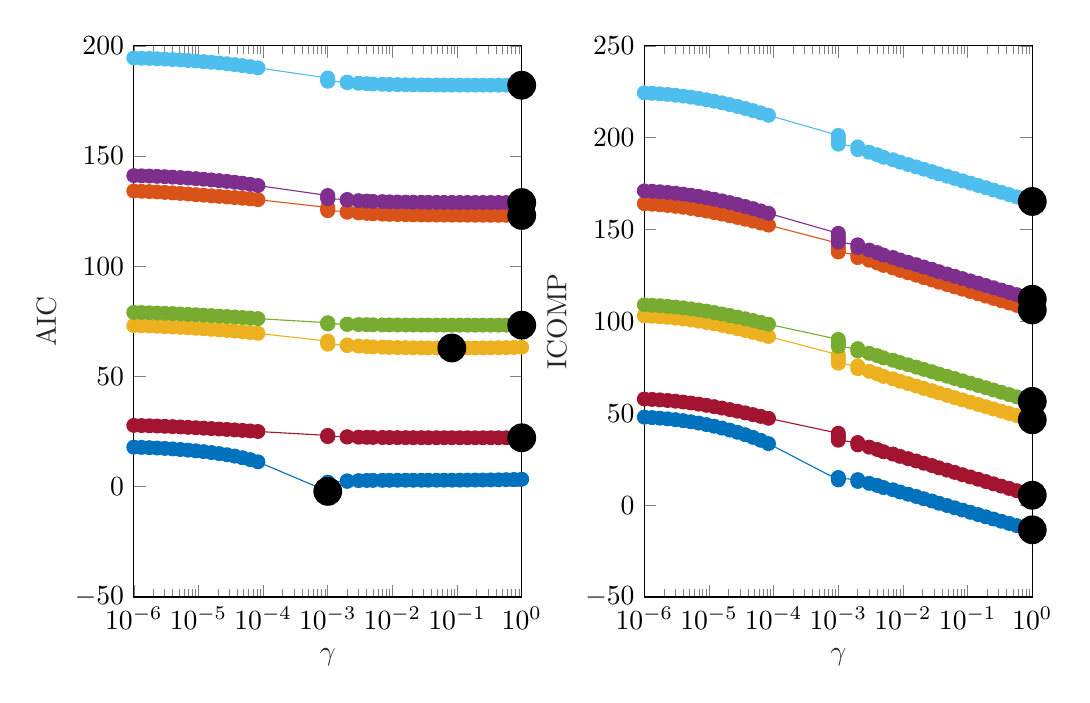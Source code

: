 % This file was created by matlab2tikz.
%
\definecolor{mycolor1}{rgb}{0.0,0.447,0.741}%
\definecolor{mycolor2}{rgb}{0.929,0.694,0.125}%
\definecolor{mycolor3}{rgb}{0.466,0.674,0.188}%
\definecolor{mycolor4}{rgb}{0.635,0.078,0.184}%
\definecolor{mycolor5}{rgb}{0.85,0.325,0.098}%
\definecolor{mycolor6}{rgb}{0.494,0.184,0.556}%
\definecolor{mycolor7}{rgb}{0.301,0.745,0.933}%
%
\begin{tikzpicture}

\begin{axis}[%
width=4.927cm,
height=7cm,
at={(0cm,0cm)},
scale only axis,
xmode=log,
xmin=1e-06,
xmax=1,
xminorticks=true,
xlabel style={font=\color{white!15!black}},
xlabel={$\gamma$},
ymin=-50,
ymax=200,
ylabel style={font=\color{white!15!black}},
ylabel={AIC},
axis background/.style={fill=white}
]
\addplot [color=mycolor1, mark size=2.5pt, mark=*, mark options={solid, fill=mycolor1, mycolor1}, forget plot]
  table[row sep=crcr]{%
1e-06	17.965\\
1.318e-06	17.859\\
1.738e-06	17.729\\
2.291e-06	17.57\\
3.02e-06	17.382\\
3.981e-06	17.161\\
5.248e-06	16.906\\
6.918e-06	16.617\\
9.12e-06	16.292\\
1.202e-05	15.929\\
1.585e-05	15.519\\
2.089e-05	15.055\\
2.754e-05	14.522\\
3.631e-05	13.902\\
4.786e-05	13.176\\
6.31e-05	12.318\\
8.318e-05	11.303\\
0.0	10.096\\
0.0	8.648\\
0.0	6.866\\
0.0	4.507\\
0.0	0.253\\
0.0	-0.258\\
0.001	-2.096\\
0.001	-0.316\\
0.001	1.375\\
0.001	2.091\\
0.002	2.464\\
0.002	2.672\\
0.003	2.791\\
0.004	2.86\\
0.005	2.9\\
0.007	2.925\\
0.009	2.939\\
0.012	2.949\\
0.016	2.955\\
0.021	2.961\\
0.028	2.965\\
0.036	2.97\\
0.048	2.977\\
0.063	2.984\\
0.083	2.994\\
0.11	3.006\\
0.145	3.023\\
0.191	3.044\\
0.251	3.073\\
0.331	3.109\\
0.437	3.157\\
0.575	3.22\\
0.759	3.301\\
1	3.405\\
};
\addplot [color=black, draw=none, mark size=5.0pt, mark=*, mark options={solid, fill=black, black}, forget plot]
  table[row sep=crcr]{%
0.001	-2.096\\
};
\addplot [color=mycolor2, mark size=2.5pt, mark=*, mark options={solid, fill=mycolor2, mycolor2}, forget plot]
  table[row sep=crcr]{%
1e-06	73.1\\
1.318e-06	73.018\\
1.738e-06	72.918\\
2.291e-06	72.797\\
3.02e-06	72.654\\
3.981e-06	72.49\\
5.248e-06	72.305\\
6.918e-06	72.102\\
9.12e-06	71.885\\
1.202e-05	71.656\\
1.585e-05	71.418\\
2.089e-05	71.169\\
2.754e-05	70.907\\
3.631e-05	70.627\\
4.786e-05	70.32\\
6.31e-05	69.981\\
8.318e-05	69.602\\
0.0	69.18\\
0.0	68.714\\
0.0	68.209\\
0.0	67.675\\
0.0	67.124\\
0.0	66.575\\
0.001	66.042\\
0.001	65.541\\
0.001	65.085\\
0.001	64.68\\
0.002	64.331\\
0.002	64.036\\
0.003	63.792\\
0.004	63.593\\
0.005	63.435\\
0.007	63.309\\
0.009	63.211\\
0.012	63.135\\
0.016	63.076\\
0.021	63.032\\
0.028	63.0\\
0.036	62.976\\
0.048	62.961\\
0.063	62.951\\
0.083	62.947\\
0.11	62.949\\
0.145	62.957\\
0.191	62.97\\
0.251	62.991\\
0.331	63.02\\
0.437	63.06\\
0.575	63.112\\
0.759	63.181\\
1	63.271\\
};
\addplot [color=black, draw=none, mark size=5.0pt, mark=*, mark options={solid, fill=black, black}, forget plot]
  table[row sep=crcr]{%
0.083	62.947\\
};
\addplot [color=mycolor3, mark size=2.5pt, mark=*, mark options={solid, fill=mycolor3, mycolor3}, forget plot]
  table[row sep=crcr]{%
1e-06	79.093\\
1.318e-06	79.016\\
1.738e-06	78.924\\
2.291e-06	78.813\\
3.02e-06	78.685\\
3.981e-06	78.539\\
5.248e-06	78.378\\
6.918e-06	78.204\\
9.12e-06	78.021\\
1.202e-05	77.83\\
1.585e-05	77.633\\
2.089e-05	77.431\\
2.754e-05	77.222\\
3.631e-05	77.002\\
4.786e-05	76.771\\
6.31e-05	76.525\\
8.318e-05	76.265\\
0.0	75.992\\
0.0	75.71\\
0.0	75.426\\
0.0	75.145\\
0.0	74.876\\
0.0	74.625\\
0.001	74.397\\
0.001	74.195\\
0.001	74.022\\
0.001	73.876\\
0.002	73.755\\
0.002	73.657\\
0.003	73.578\\
0.004	73.516\\
0.005	73.468\\
0.007	73.43\\
0.009	73.4\\
0.012	73.378\\
0.016	73.36\\
0.021	73.347\\
0.028	73.337\\
0.036	73.329\\
0.048	73.323\\
0.063	73.319\\
0.083	73.315\\
0.11	73.312\\
0.145	73.31\\
0.191	73.308\\
0.251	73.307\\
0.331	73.305\\
0.437	73.304\\
0.575	73.303\\
0.759	73.301\\
1	73.299\\
};
\addplot [color=black, draw=none, mark size=5.0pt, mark=*, mark options={solid, fill=black, black}, forget plot]
  table[row sep=crcr]{%
1	73.299\\
};
\addplot [color=mycolor4, mark size=2.5pt, mark=*, mark options={solid, fill=mycolor4, mycolor4}, forget plot]
  table[row sep=crcr]{%
1e-06	27.835\\
1.318e-06	27.758\\
1.738e-06	27.665\\
2.291e-06	27.555\\
3.02e-06	27.427\\
3.981e-06	27.282\\
5.248e-06	27.122\\
6.918e-06	26.95\\
9.12e-06	26.77\\
1.202e-05	26.583\\
1.585e-05	26.391\\
2.089e-05	26.195\\
2.754e-05	25.993\\
3.631e-05	25.782\\
4.786e-05	25.56\\
6.31e-05	25.325\\
8.318e-05	25.076\\
0.0	24.816\\
0.0	24.547\\
0.0	24.275\\
0.0	24.007\\
0.0	23.749\\
0.0	23.507\\
0.001	23.287\\
0.001	23.093\\
0.001	22.925\\
0.001	22.783\\
0.002	22.666\\
0.002	22.57\\
0.003	22.494\\
0.004	22.433\\
0.005	22.386\\
0.007	22.349\\
0.009	22.32\\
0.012	22.298\\
0.016	22.281\\
0.021	22.268\\
0.028	22.258\\
0.036	22.25\\
0.048	22.244\\
0.063	22.24\\
0.083	22.236\\
0.11	22.234\\
0.145	22.231\\
0.191	22.229\\
0.251	22.228\\
0.331	22.226\\
0.437	22.224\\
0.575	22.222\\
0.759	22.22\\
1	22.217\\
};
\addplot [color=black, draw=none, mark size=5.0pt, mark=*, mark options={solid, fill=black, black}, forget plot]
  table[row sep=crcr]{%
1	22.217\\
};
\addplot [color=mycolor5, mark size=2.5pt, mark=*, mark options={solid, fill=mycolor5, mycolor5}, forget plot]
  table[row sep=crcr]{%
1e-06	134.141\\
1.318e-06	134.022\\
1.738e-06	133.877\\
2.291e-06	133.705\\
3.02e-06	133.506\\
3.981e-06	133.281\\
5.248e-06	133.035\\
6.918e-06	132.774\\
9.12e-06	132.505\\
1.202e-05	132.235\\
1.585e-05	131.968\\
2.089e-05	131.705\\
2.754e-05	131.443\\
3.631e-05	131.174\\
4.786e-05	130.888\\
6.31e-05	130.574\\
8.318e-05	130.221\\
0.0	129.822\\
0.0	129.373\\
0.0	128.879\\
0.0	128.348\\
0.0	127.794\\
0.0	127.232\\
0.001	126.679\\
0.001	126.153\\
0.001	125.666\\
0.001	125.227\\
0.002	124.841\\
0.002	124.511\\
0.003	124.234\\
0.004	124.006\\
0.005	123.82\\
0.007	123.672\\
0.009	123.554\\
0.012	123.462\\
0.016	123.39\\
0.021	123.334\\
0.028	123.291\\
0.036	123.257\\
0.048	123.231\\
0.063	123.21\\
0.083	123.194\\
0.11	123.18\\
0.145	123.168\\
0.191	123.157\\
0.251	123.146\\
0.331	123.134\\
0.437	123.121\\
0.575	123.104\\
0.759	123.083\\
1	123.056\\
};
\addplot [color=black, draw=none, mark size=5.0pt, mark=*, mark options={solid, fill=black, black}, forget plot]
  table[row sep=crcr]{%
1	123.056\\
};
\addplot [color=mycolor6, mark size=2.5pt, mark=*, mark options={solid, fill=mycolor6, mycolor6}, forget plot]
  table[row sep=crcr]{%
1e-06	141.133\\
1.318e-06	141.041\\
1.738e-06	140.929\\
2.291e-06	140.794\\
3.02e-06	140.634\\
3.981e-06	140.449\\
5.248e-06	140.24\\
6.918e-06	140.008\\
9.12e-06	139.755\\
1.202e-05	139.48\\
1.585e-05	139.182\\
2.089e-05	138.859\\
2.754e-05	138.504\\
3.631e-05	138.111\\
4.786e-05	137.672\\
6.31e-05	137.181\\
8.318e-05	136.637\\
0.0	136.041\\
0.0	135.4\\
0.0	134.728\\
0.0	134.042\\
0.0	133.361\\
0.0	132.707\\
0.001	132.097\\
0.001	131.544\\
0.001	131.058\\
0.001	130.64\\
0.002	130.29\\
0.002	130.002\\
0.003	129.768\\
0.004	129.582\\
0.005	129.434\\
0.007	129.319\\
0.009	129.229\\
0.012	129.16\\
0.016	129.106\\
0.021	129.065\\
0.028	129.034\\
0.036	129.009\\
0.048	128.991\\
0.063	128.976\\
0.083	128.965\\
0.11	128.956\\
0.145	128.948\\
0.191	128.942\\
0.251	128.936\\
0.331	128.93\\
0.437	128.923\\
0.575	128.916\\
0.759	128.907\\
1	128.896\\
};
\addplot [color=black, draw=none, mark size=5.0pt, mark=*, mark options={solid, fill=black, black}, forget plot]
  table[row sep=crcr]{%
1	128.896\\
};
\addplot [color=mycolor7, mark size=2.5pt, mark=*, mark options={solid, fill=mycolor7, mycolor7}, forget plot]
  table[row sep=crcr]{%
1e-06	194.468\\
1.318e-06	194.377\\
1.738e-06	194.266\\
2.291e-06	194.132\\
3.02e-06	193.973\\
3.981e-06	193.79\\
5.248e-06	193.584\\
6.918e-06	193.354\\
9.12e-06	193.103\\
1.202e-05	192.831\\
1.585e-05	192.536\\
2.089e-05	192.215\\
2.754e-05	191.863\\
3.631e-05	191.471\\
4.786e-05	191.033\\
6.31e-05	190.543\\
8.318e-05	189.997\\
0.0	189.398\\
0.0	188.753\\
0.0	188.074\\
0.0	187.38\\
0.0	186.691\\
0.0	186.027\\
0.001	185.406\\
0.001	184.843\\
0.001	184.346\\
0.001	183.918\\
0.002	183.559\\
0.002	183.262\\
0.003	183.022\\
0.004	182.829\\
0.005	182.677\\
0.007	182.557\\
0.009	182.465\\
0.012	182.393\\
0.016	182.337\\
0.021	182.294\\
0.028	182.261\\
0.036	182.236\\
0.048	182.217\\
0.063	182.202\\
0.083	182.19\\
0.11	182.18\\
0.145	182.172\\
0.191	182.165\\
0.251	182.158\\
0.331	182.152\\
0.437	182.144\\
0.575	182.136\\
0.759	182.125\\
1	182.112\\
};
\addplot [color=black, draw=none, mark size=5.0pt, mark=*, mark options={solid, fill=black, black}, forget plot]
  table[row sep=crcr]{%
1	182.112\\
};
\end{axis}

\begin{axis}[%
width=4.927cm,
height=7cm,
at={(6.484cm,0cm)},
scale only axis,
xmode=log,
xmin=1e-06,
xmax=1,
xminorticks=true,
xlabel style={font=\color{white!15!black}},
xlabel={$\gamma$},
ymin=-50,
ymax=250,
ylabel style={font=\color{white!15!black}},
ylabel={ICOMP},
axis background/.style={fill=white}
]
\addplot [color=mycolor1, mark size=2.5pt, mark=*, mark options={solid, fill=mycolor1, mycolor1}, forget plot]
  table[row sep=crcr]{%
1e-06	47.884\\
1.318e-06	47.642\\
1.738e-06	47.341\\
2.291e-06	46.972\\
3.02e-06	46.525\\
3.981e-06	45.993\\
5.248e-06	45.371\\
6.918e-06	44.657\\
9.12e-06	43.849\\
1.202e-05	42.948\\
1.585e-05	41.952\\
2.089e-05	40.858\\
2.754e-05	39.659\\
3.631e-05	38.343\\
4.786e-05	36.893\\
6.31e-05	35.287\\
8.318e-05	33.497\\
0.0	31.487\\
0.0	29.205\\
0.0	26.554\\
0.0	23.288\\
0.0	18.088\\
0.0	16.591\\
0.001	13.73\\
0.001	14.45\\
0.001	15.049\\
0.001	14.645\\
0.002	13.873\\
0.002	12.916\\
0.003	11.852\\
0.004	10.726\\
0.005	9.56\\
0.007	8.369\\
0.009	7.163\\
0.012	5.945\\
0.016	4.721\\
0.021	3.493\\
0.028	2.262\\
0.036	1.029\\
0.048	-0.204\\
0.063	-1.436\\
0.083	-2.667\\
0.11	-3.896\\
0.145	-5.121\\
0.191	-6.342\\
0.251	-7.556\\
0.331	-8.761\\
0.437	-9.956\\
0.575	-11.136\\
0.759	-12.297\\
1	-13.435\\
};
\addplot [color=black, draw=none, mark size=5.0pt, mark=*, mark options={solid, fill=black, black}, forget plot]
  table[row sep=crcr]{%
1	-13.435\\
};
\addplot [color=mycolor2, mark size=2.5pt, mark=*, mark options={solid, fill=mycolor2, mycolor2}, forget plot]
  table[row sep=crcr]{%
1e-06	103.019\\
1.318e-06	102.801\\
1.738e-06	102.531\\
2.291e-06	102.198\\
3.02e-06	101.797\\
3.981e-06	101.322\\
5.248e-06	100.77\\
6.918e-06	100.142\\
9.12e-06	99.442\\
1.202e-05	98.676\\
1.585e-05	97.851\\
2.089e-05	96.973\\
2.754e-05	96.045\\
3.631e-05	95.068\\
4.786e-05	94.038\\
6.31e-05	92.95\\
8.318e-05	91.796\\
0.0	90.571\\
0.0	89.271\\
0.0	87.897\\
0.0	86.456\\
0.0	84.96\\
0.0	83.424\\
0.001	81.868\\
0.001	80.308\\
0.001	78.759\\
0.001	77.234\\
0.002	75.74\\
0.002	74.279\\
0.003	72.853\\
0.004	71.459\\
0.005	70.094\\
0.007	68.754\\
0.009	67.434\\
0.012	66.131\\
0.016	64.842\\
0.021	63.565\\
0.028	62.296\\
0.036	61.035\\
0.048	59.78\\
0.063	58.531\\
0.083	57.286\\
0.11	56.047\\
0.145	54.812\\
0.191	53.584\\
0.251	52.362\\
0.331	51.149\\
0.437	49.946\\
0.575	48.757\\
0.759	47.584\\
1	46.431\\
};
\addplot [color=black, draw=none, mark size=5.0pt, mark=*, mark options={solid, fill=black, black}, forget plot]
  table[row sep=crcr]{%
1	46.431\\
};
\addplot [color=mycolor3, mark size=2.5pt, mark=*, mark options={solid, fill=mycolor3, mycolor3}, forget plot]
  table[row sep=crcr]{%
1e-06	109.011\\
1.318e-06	108.799\\
1.738e-06	108.536\\
2.291e-06	108.215\\
3.02e-06	107.828\\
3.981e-06	107.372\\
5.248e-06	106.843\\
6.918e-06	106.244\\
9.12e-06	105.577\\
1.202e-05	104.849\\
1.585e-05	104.066\\
2.089e-05	103.234\\
2.754e-05	102.359\\
3.631e-05	101.443\\
4.786e-05	100.488\\
6.31e-05	99.494\\
8.318e-05	98.459\\
0.0	97.383\\
0.0	96.267\\
0.0	95.114\\
0.0	93.926\\
0.0	92.711\\
0.0	91.474\\
0.001	90.223\\
0.001	88.962\\
0.001	87.696\\
0.001	86.43\\
0.002	85.164\\
0.002	83.9\\
0.003	82.64\\
0.004	81.382\\
0.005	80.127\\
0.007	78.874\\
0.009	77.624\\
0.012	76.374\\
0.016	75.126\\
0.021	73.88\\
0.028	72.634\\
0.036	71.388\\
0.048	70.143\\
0.063	68.898\\
0.083	67.654\\
0.11	66.41\\
0.145	65.166\\
0.191	63.922\\
0.251	62.678\\
0.331	61.435\\
0.437	60.191\\
0.575	58.947\\
0.759	57.703\\
1	56.459\\
};
\addplot [color=black, draw=none, mark size=5.0pt, mark=*, mark options={solid, fill=black, black}, forget plot]
  table[row sep=crcr]{%
1	56.459\\
};
\addplot [color=mycolor4, mark size=2.5pt, mark=*, mark options={solid, fill=mycolor4, mycolor4}, forget plot]
  table[row sep=crcr]{%
1e-06	57.753\\
1.318e-06	57.541\\
1.738e-06	57.278\\
2.291e-06	56.956\\
3.02e-06	56.57\\
3.981e-06	56.114\\
5.248e-06	55.587\\
6.918e-06	54.99\\
9.12e-06	54.326\\
1.202e-05	53.602\\
1.585e-05	52.824\\
2.089e-05	51.998\\
2.754e-05	51.13\\
3.631e-05	50.223\\
4.786e-05	49.277\\
6.31e-05	48.293\\
8.318e-05	47.27\\
0.0	46.207\\
0.0	45.104\\
0.0	43.963\\
0.0	42.788\\
0.0	41.584\\
0.0	40.357\\
0.001	39.114\\
0.001	37.859\\
0.001	36.599\\
0.001	35.337\\
0.002	34.075\\
0.002	32.814\\
0.003	31.555\\
0.004	30.299\\
0.005	29.045\\
0.007	27.793\\
0.009	26.543\\
0.012	25.294\\
0.016	24.047\\
0.021	22.8\\
0.028	21.555\\
0.036	20.309\\
0.048	19.064\\
0.063	17.82\\
0.083	16.575\\
0.11	15.331\\
0.145	14.087\\
0.191	12.843\\
0.251	11.599\\
0.331	10.355\\
0.437	9.111\\
0.575	7.867\\
0.759	6.622\\
1	5.378\\
};
\addplot [color=black, draw=none, mark size=5.0pt, mark=*, mark options={solid, fill=black, black}, forget plot]
  table[row sep=crcr]{%
1	5.378\\
};
\addplot [color=mycolor5, mark size=2.5pt, mark=*, mark options={solid, fill=mycolor5, mycolor5}, forget plot]
  table[row sep=crcr]{%
1e-06	164.06\\
1.318e-06	163.805\\
1.738e-06	163.49\\
2.291e-06	163.107\\
3.02e-06	162.649\\
3.981e-06	162.114\\
5.248e-06	161.5\\
6.918e-06	160.814\\
9.12e-06	160.062\\
1.202e-05	159.254\\
1.585e-05	158.4\\
2.089e-05	157.508\\
2.754e-05	156.58\\
3.631e-05	155.615\\
4.786e-05	154.606\\
6.31e-05	153.543\\
8.318e-05	152.415\\
0.0	151.213\\
0.0	149.93\\
0.0	148.567\\
0.0	147.13\\
0.0	145.629\\
0.0	144.081\\
0.001	142.506\\
0.001	140.92\\
0.001	139.34\\
0.001	137.781\\
0.002	136.25\\
0.002	134.755\\
0.003	133.296\\
0.004	131.871\\
0.005	130.48\\
0.007	129.117\\
0.009	127.778\\
0.012	126.459\\
0.016	125.156\\
0.021	123.867\\
0.028	122.588\\
0.036	121.316\\
0.048	120.051\\
0.063	118.79\\
0.083	117.533\\
0.11	116.278\\
0.145	115.024\\
0.191	113.771\\
0.251	112.518\\
0.331	111.263\\
0.437	110.007\\
0.575	108.748\\
0.759	107.485\\
1	106.217\\
};
\addplot [color=black, draw=none, mark size=5.0pt, mark=*, mark options={solid, fill=black, black}, forget plot]
  table[row sep=crcr]{%
1	106.217\\
};
\addplot [color=mycolor6, mark size=2.5pt, mark=*, mark options={solid, fill=mycolor6, mycolor6}, forget plot]
  table[row sep=crcr]{%
1e-06	171.051\\
1.318e-06	170.824\\
1.738e-06	170.542\\
2.291e-06	170.195\\
3.02e-06	169.777\\
3.981e-06	169.282\\
5.248e-06	168.705\\
6.918e-06	168.048\\
9.12e-06	167.311\\
1.202e-05	166.499\\
1.585e-05	165.615\\
2.089e-05	164.662\\
2.754e-05	163.641\\
3.631e-05	162.552\\
4.786e-05	161.389\\
6.31e-05	160.15\\
8.318e-05	158.831\\
0.0	157.432\\
0.0	155.957\\
0.0	154.416\\
0.0	152.823\\
0.0	151.197\\
0.0	149.557\\
0.001	147.923\\
0.001	146.311\\
0.001	144.733\\
0.001	143.194\\
0.002	141.699\\
0.002	140.245\\
0.003	138.83\\
0.004	137.447\\
0.005	136.094\\
0.007	134.764\\
0.009	133.452\\
0.012	132.156\\
0.016	130.872\\
0.021	129.598\\
0.028	128.33\\
0.036	127.068\\
0.048	125.811\\
0.063	124.556\\
0.083	123.304\\
0.11	122.053\\
0.145	120.804\\
0.191	119.555\\
0.251	118.307\\
0.331	117.059\\
0.437	115.81\\
0.575	114.56\\
0.759	113.309\\
1	112.056\\
};
\addplot [color=black, draw=none, mark size=5.0pt, mark=*, mark options={solid, fill=black, black}, forget plot]
  table[row sep=crcr]{%
1	112.056\\
};
\addplot [color=mycolor7, mark size=2.5pt, mark=*, mark options={solid, fill=mycolor7, mycolor7}, forget plot]
  table[row sep=crcr]{%
1e-06	224.387\\
1.318e-06	224.16\\
1.738e-06	223.879\\
2.291e-06	223.533\\
3.02e-06	223.116\\
3.981e-06	222.623\\
5.248e-06	222.049\\
6.918e-06	221.393\\
9.12e-06	220.659\\
1.202e-05	219.85\\
1.585e-05	218.969\\
2.089e-05	218.019\\
2.754e-05	217.0\\
3.631e-05	215.912\\
4.786e-05	214.751\\
6.31e-05	213.512\\
8.318e-05	212.191\\
0.0	210.789\\
0.0	209.31\\
0.0	207.762\\
0.0	206.162\\
0.0	204.526\\
0.0	202.877\\
0.001	201.232\\
0.001	199.609\\
0.001	198.02\\
0.001	196.472\\
0.002	194.968\\
0.002	193.506\\
0.003	192.083\\
0.004	190.695\\
0.005	189.336\\
0.007	188.002\\
0.009	186.688\\
0.012	185.389\\
0.016	184.103\\
0.021	182.827\\
0.028	181.558\\
0.036	180.295\\
0.048	179.037\\
0.063	177.781\\
0.083	176.529\\
0.11	175.278\\
0.145	174.028\\
0.191	172.779\\
0.251	171.53\\
0.331	170.281\\
0.437	169.031\\
0.575	167.78\\
0.759	166.527\\
1	165.272\\
};
\addplot [color=black, draw=none, mark size=5.0pt, mark=*, mark options={solid, fill=black, black}, forget plot]
  table[row sep=crcr]{%
1	165.272\\
};
\end{axis}
\end{tikzpicture}%